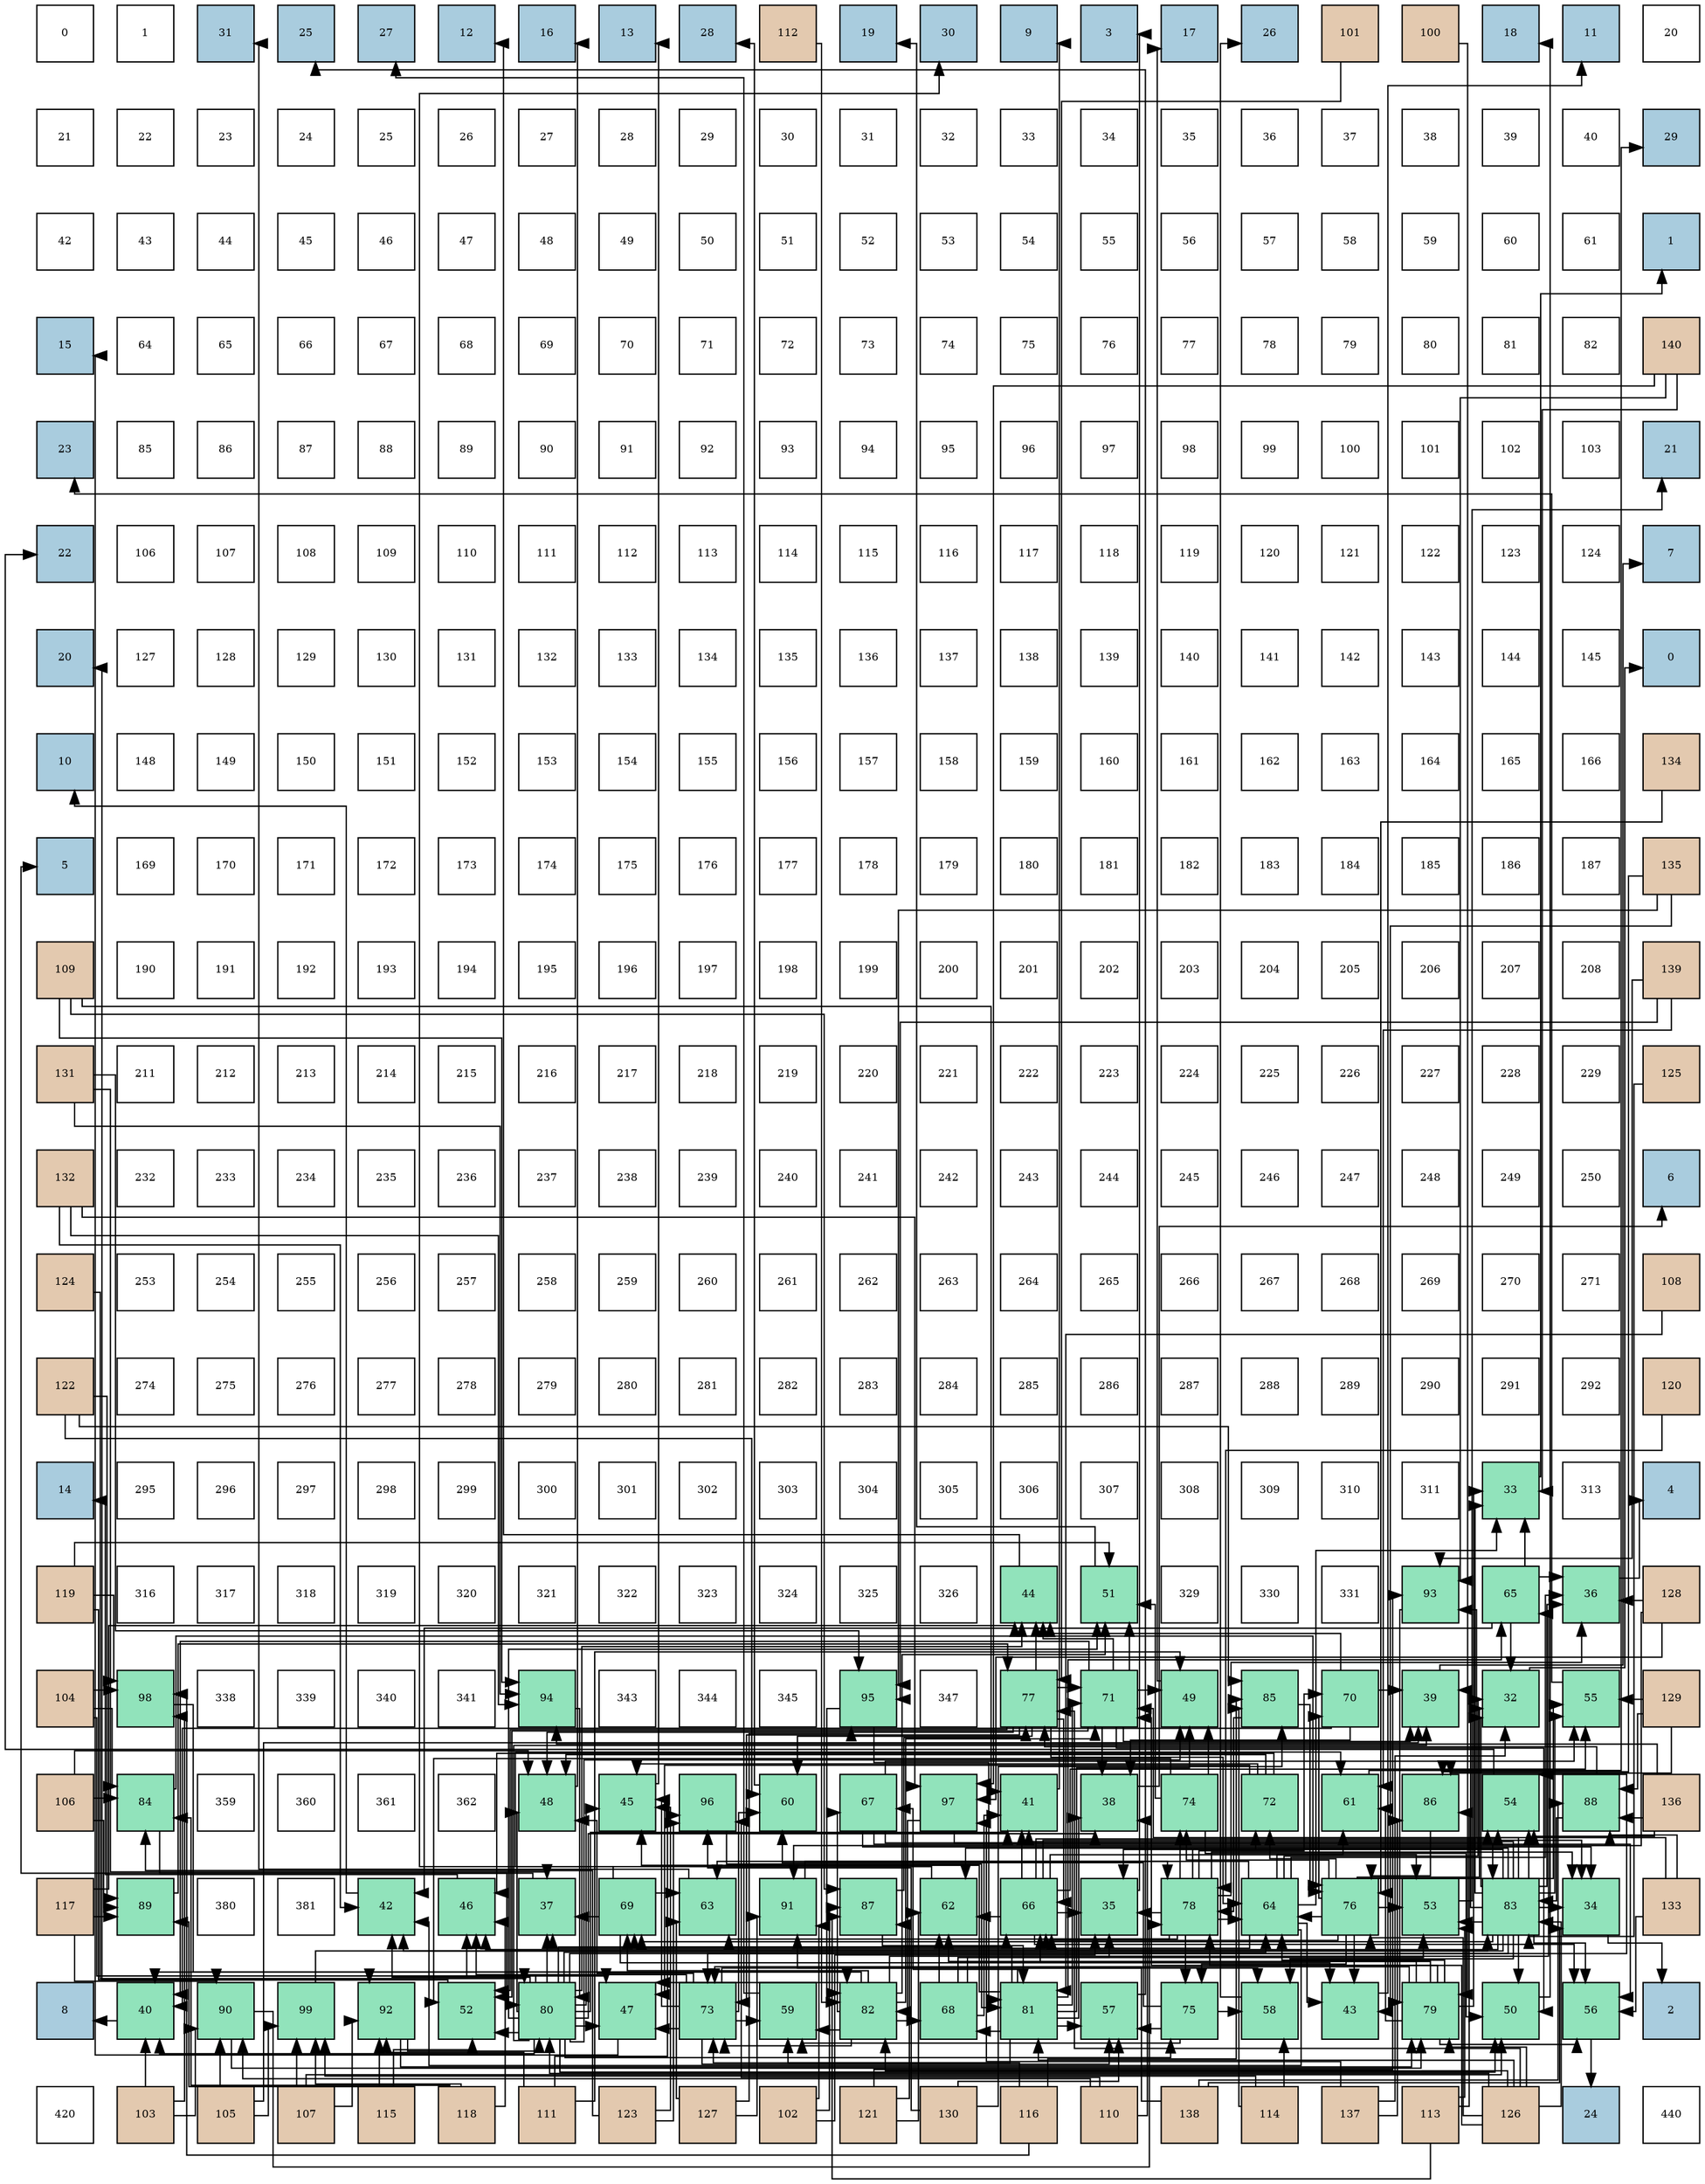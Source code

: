 digraph layout{
 rankdir=TB;
 splines=ortho;
 node [style=filled shape=square fixedsize=true width=0.6];
0[label="0", fontsize=8, fillcolor="#ffffff"];
1[label="1", fontsize=8, fillcolor="#ffffff"];
2[label="31", fontsize=8, fillcolor="#a9ccde"];
3[label="25", fontsize=8, fillcolor="#a9ccde"];
4[label="27", fontsize=8, fillcolor="#a9ccde"];
5[label="12", fontsize=8, fillcolor="#a9ccde"];
6[label="16", fontsize=8, fillcolor="#a9ccde"];
7[label="13", fontsize=8, fillcolor="#a9ccde"];
8[label="28", fontsize=8, fillcolor="#a9ccde"];
9[label="112", fontsize=8, fillcolor="#e3c9af"];
10[label="19", fontsize=8, fillcolor="#a9ccde"];
11[label="30", fontsize=8, fillcolor="#a9ccde"];
12[label="9", fontsize=8, fillcolor="#a9ccde"];
13[label="3", fontsize=8, fillcolor="#a9ccde"];
14[label="17", fontsize=8, fillcolor="#a9ccde"];
15[label="26", fontsize=8, fillcolor="#a9ccde"];
16[label="101", fontsize=8, fillcolor="#e3c9af"];
17[label="100", fontsize=8, fillcolor="#e3c9af"];
18[label="18", fontsize=8, fillcolor="#a9ccde"];
19[label="11", fontsize=8, fillcolor="#a9ccde"];
20[label="20", fontsize=8, fillcolor="#ffffff"];
21[label="21", fontsize=8, fillcolor="#ffffff"];
22[label="22", fontsize=8, fillcolor="#ffffff"];
23[label="23", fontsize=8, fillcolor="#ffffff"];
24[label="24", fontsize=8, fillcolor="#ffffff"];
25[label="25", fontsize=8, fillcolor="#ffffff"];
26[label="26", fontsize=8, fillcolor="#ffffff"];
27[label="27", fontsize=8, fillcolor="#ffffff"];
28[label="28", fontsize=8, fillcolor="#ffffff"];
29[label="29", fontsize=8, fillcolor="#ffffff"];
30[label="30", fontsize=8, fillcolor="#ffffff"];
31[label="31", fontsize=8, fillcolor="#ffffff"];
32[label="32", fontsize=8, fillcolor="#ffffff"];
33[label="33", fontsize=8, fillcolor="#ffffff"];
34[label="34", fontsize=8, fillcolor="#ffffff"];
35[label="35", fontsize=8, fillcolor="#ffffff"];
36[label="36", fontsize=8, fillcolor="#ffffff"];
37[label="37", fontsize=8, fillcolor="#ffffff"];
38[label="38", fontsize=8, fillcolor="#ffffff"];
39[label="39", fontsize=8, fillcolor="#ffffff"];
40[label="40", fontsize=8, fillcolor="#ffffff"];
41[label="29", fontsize=8, fillcolor="#a9ccde"];
42[label="42", fontsize=8, fillcolor="#ffffff"];
43[label="43", fontsize=8, fillcolor="#ffffff"];
44[label="44", fontsize=8, fillcolor="#ffffff"];
45[label="45", fontsize=8, fillcolor="#ffffff"];
46[label="46", fontsize=8, fillcolor="#ffffff"];
47[label="47", fontsize=8, fillcolor="#ffffff"];
48[label="48", fontsize=8, fillcolor="#ffffff"];
49[label="49", fontsize=8, fillcolor="#ffffff"];
50[label="50", fontsize=8, fillcolor="#ffffff"];
51[label="51", fontsize=8, fillcolor="#ffffff"];
52[label="52", fontsize=8, fillcolor="#ffffff"];
53[label="53", fontsize=8, fillcolor="#ffffff"];
54[label="54", fontsize=8, fillcolor="#ffffff"];
55[label="55", fontsize=8, fillcolor="#ffffff"];
56[label="56", fontsize=8, fillcolor="#ffffff"];
57[label="57", fontsize=8, fillcolor="#ffffff"];
58[label="58", fontsize=8, fillcolor="#ffffff"];
59[label="59", fontsize=8, fillcolor="#ffffff"];
60[label="60", fontsize=8, fillcolor="#ffffff"];
61[label="61", fontsize=8, fillcolor="#ffffff"];
62[label="1", fontsize=8, fillcolor="#a9ccde"];
63[label="15", fontsize=8, fillcolor="#a9ccde"];
64[label="64", fontsize=8, fillcolor="#ffffff"];
65[label="65", fontsize=8, fillcolor="#ffffff"];
66[label="66", fontsize=8, fillcolor="#ffffff"];
67[label="67", fontsize=8, fillcolor="#ffffff"];
68[label="68", fontsize=8, fillcolor="#ffffff"];
69[label="69", fontsize=8, fillcolor="#ffffff"];
70[label="70", fontsize=8, fillcolor="#ffffff"];
71[label="71", fontsize=8, fillcolor="#ffffff"];
72[label="72", fontsize=8, fillcolor="#ffffff"];
73[label="73", fontsize=8, fillcolor="#ffffff"];
74[label="74", fontsize=8, fillcolor="#ffffff"];
75[label="75", fontsize=8, fillcolor="#ffffff"];
76[label="76", fontsize=8, fillcolor="#ffffff"];
77[label="77", fontsize=8, fillcolor="#ffffff"];
78[label="78", fontsize=8, fillcolor="#ffffff"];
79[label="79", fontsize=8, fillcolor="#ffffff"];
80[label="80", fontsize=8, fillcolor="#ffffff"];
81[label="81", fontsize=8, fillcolor="#ffffff"];
82[label="82", fontsize=8, fillcolor="#ffffff"];
83[label="140", fontsize=8, fillcolor="#e3c9af"];
84[label="23", fontsize=8, fillcolor="#a9ccde"];
85[label="85", fontsize=8, fillcolor="#ffffff"];
86[label="86", fontsize=8, fillcolor="#ffffff"];
87[label="87", fontsize=8, fillcolor="#ffffff"];
88[label="88", fontsize=8, fillcolor="#ffffff"];
89[label="89", fontsize=8, fillcolor="#ffffff"];
90[label="90", fontsize=8, fillcolor="#ffffff"];
91[label="91", fontsize=8, fillcolor="#ffffff"];
92[label="92", fontsize=8, fillcolor="#ffffff"];
93[label="93", fontsize=8, fillcolor="#ffffff"];
94[label="94", fontsize=8, fillcolor="#ffffff"];
95[label="95", fontsize=8, fillcolor="#ffffff"];
96[label="96", fontsize=8, fillcolor="#ffffff"];
97[label="97", fontsize=8, fillcolor="#ffffff"];
98[label="98", fontsize=8, fillcolor="#ffffff"];
99[label="99", fontsize=8, fillcolor="#ffffff"];
100[label="100", fontsize=8, fillcolor="#ffffff"];
101[label="101", fontsize=8, fillcolor="#ffffff"];
102[label="102", fontsize=8, fillcolor="#ffffff"];
103[label="103", fontsize=8, fillcolor="#ffffff"];
104[label="21", fontsize=8, fillcolor="#a9ccde"];
105[label="22", fontsize=8, fillcolor="#a9ccde"];
106[label="106", fontsize=8, fillcolor="#ffffff"];
107[label="107", fontsize=8, fillcolor="#ffffff"];
108[label="108", fontsize=8, fillcolor="#ffffff"];
109[label="109", fontsize=8, fillcolor="#ffffff"];
110[label="110", fontsize=8, fillcolor="#ffffff"];
111[label="111", fontsize=8, fillcolor="#ffffff"];
112[label="112", fontsize=8, fillcolor="#ffffff"];
113[label="113", fontsize=8, fillcolor="#ffffff"];
114[label="114", fontsize=8, fillcolor="#ffffff"];
115[label="115", fontsize=8, fillcolor="#ffffff"];
116[label="116", fontsize=8, fillcolor="#ffffff"];
117[label="117", fontsize=8, fillcolor="#ffffff"];
118[label="118", fontsize=8, fillcolor="#ffffff"];
119[label="119", fontsize=8, fillcolor="#ffffff"];
120[label="120", fontsize=8, fillcolor="#ffffff"];
121[label="121", fontsize=8, fillcolor="#ffffff"];
122[label="122", fontsize=8, fillcolor="#ffffff"];
123[label="123", fontsize=8, fillcolor="#ffffff"];
124[label="124", fontsize=8, fillcolor="#ffffff"];
125[label="7", fontsize=8, fillcolor="#a9ccde"];
126[label="20", fontsize=8, fillcolor="#a9ccde"];
127[label="127", fontsize=8, fillcolor="#ffffff"];
128[label="128", fontsize=8, fillcolor="#ffffff"];
129[label="129", fontsize=8, fillcolor="#ffffff"];
130[label="130", fontsize=8, fillcolor="#ffffff"];
131[label="131", fontsize=8, fillcolor="#ffffff"];
132[label="132", fontsize=8, fillcolor="#ffffff"];
133[label="133", fontsize=8, fillcolor="#ffffff"];
134[label="134", fontsize=8, fillcolor="#ffffff"];
135[label="135", fontsize=8, fillcolor="#ffffff"];
136[label="136", fontsize=8, fillcolor="#ffffff"];
137[label="137", fontsize=8, fillcolor="#ffffff"];
138[label="138", fontsize=8, fillcolor="#ffffff"];
139[label="139", fontsize=8, fillcolor="#ffffff"];
140[label="140", fontsize=8, fillcolor="#ffffff"];
141[label="141", fontsize=8, fillcolor="#ffffff"];
142[label="142", fontsize=8, fillcolor="#ffffff"];
143[label="143", fontsize=8, fillcolor="#ffffff"];
144[label="144", fontsize=8, fillcolor="#ffffff"];
145[label="145", fontsize=8, fillcolor="#ffffff"];
146[label="0", fontsize=8, fillcolor="#a9ccde"];
147[label="10", fontsize=8, fillcolor="#a9ccde"];
148[label="148", fontsize=8, fillcolor="#ffffff"];
149[label="149", fontsize=8, fillcolor="#ffffff"];
150[label="150", fontsize=8, fillcolor="#ffffff"];
151[label="151", fontsize=8, fillcolor="#ffffff"];
152[label="152", fontsize=8, fillcolor="#ffffff"];
153[label="153", fontsize=8, fillcolor="#ffffff"];
154[label="154", fontsize=8, fillcolor="#ffffff"];
155[label="155", fontsize=8, fillcolor="#ffffff"];
156[label="156", fontsize=8, fillcolor="#ffffff"];
157[label="157", fontsize=8, fillcolor="#ffffff"];
158[label="158", fontsize=8, fillcolor="#ffffff"];
159[label="159", fontsize=8, fillcolor="#ffffff"];
160[label="160", fontsize=8, fillcolor="#ffffff"];
161[label="161", fontsize=8, fillcolor="#ffffff"];
162[label="162", fontsize=8, fillcolor="#ffffff"];
163[label="163", fontsize=8, fillcolor="#ffffff"];
164[label="164", fontsize=8, fillcolor="#ffffff"];
165[label="165", fontsize=8, fillcolor="#ffffff"];
166[label="166", fontsize=8, fillcolor="#ffffff"];
167[label="134", fontsize=8, fillcolor="#e3c9af"];
168[label="5", fontsize=8, fillcolor="#a9ccde"];
169[label="169", fontsize=8, fillcolor="#ffffff"];
170[label="170", fontsize=8, fillcolor="#ffffff"];
171[label="171", fontsize=8, fillcolor="#ffffff"];
172[label="172", fontsize=8, fillcolor="#ffffff"];
173[label="173", fontsize=8, fillcolor="#ffffff"];
174[label="174", fontsize=8, fillcolor="#ffffff"];
175[label="175", fontsize=8, fillcolor="#ffffff"];
176[label="176", fontsize=8, fillcolor="#ffffff"];
177[label="177", fontsize=8, fillcolor="#ffffff"];
178[label="178", fontsize=8, fillcolor="#ffffff"];
179[label="179", fontsize=8, fillcolor="#ffffff"];
180[label="180", fontsize=8, fillcolor="#ffffff"];
181[label="181", fontsize=8, fillcolor="#ffffff"];
182[label="182", fontsize=8, fillcolor="#ffffff"];
183[label="183", fontsize=8, fillcolor="#ffffff"];
184[label="184", fontsize=8, fillcolor="#ffffff"];
185[label="185", fontsize=8, fillcolor="#ffffff"];
186[label="186", fontsize=8, fillcolor="#ffffff"];
187[label="187", fontsize=8, fillcolor="#ffffff"];
188[label="135", fontsize=8, fillcolor="#e3c9af"];
189[label="109", fontsize=8, fillcolor="#e3c9af"];
190[label="190", fontsize=8, fillcolor="#ffffff"];
191[label="191", fontsize=8, fillcolor="#ffffff"];
192[label="192", fontsize=8, fillcolor="#ffffff"];
193[label="193", fontsize=8, fillcolor="#ffffff"];
194[label="194", fontsize=8, fillcolor="#ffffff"];
195[label="195", fontsize=8, fillcolor="#ffffff"];
196[label="196", fontsize=8, fillcolor="#ffffff"];
197[label="197", fontsize=8, fillcolor="#ffffff"];
198[label="198", fontsize=8, fillcolor="#ffffff"];
199[label="199", fontsize=8, fillcolor="#ffffff"];
200[label="200", fontsize=8, fillcolor="#ffffff"];
201[label="201", fontsize=8, fillcolor="#ffffff"];
202[label="202", fontsize=8, fillcolor="#ffffff"];
203[label="203", fontsize=8, fillcolor="#ffffff"];
204[label="204", fontsize=8, fillcolor="#ffffff"];
205[label="205", fontsize=8, fillcolor="#ffffff"];
206[label="206", fontsize=8, fillcolor="#ffffff"];
207[label="207", fontsize=8, fillcolor="#ffffff"];
208[label="208", fontsize=8, fillcolor="#ffffff"];
209[label="139", fontsize=8, fillcolor="#e3c9af"];
210[label="131", fontsize=8, fillcolor="#e3c9af"];
211[label="211", fontsize=8, fillcolor="#ffffff"];
212[label="212", fontsize=8, fillcolor="#ffffff"];
213[label="213", fontsize=8, fillcolor="#ffffff"];
214[label="214", fontsize=8, fillcolor="#ffffff"];
215[label="215", fontsize=8, fillcolor="#ffffff"];
216[label="216", fontsize=8, fillcolor="#ffffff"];
217[label="217", fontsize=8, fillcolor="#ffffff"];
218[label="218", fontsize=8, fillcolor="#ffffff"];
219[label="219", fontsize=8, fillcolor="#ffffff"];
220[label="220", fontsize=8, fillcolor="#ffffff"];
221[label="221", fontsize=8, fillcolor="#ffffff"];
222[label="222", fontsize=8, fillcolor="#ffffff"];
223[label="223", fontsize=8, fillcolor="#ffffff"];
224[label="224", fontsize=8, fillcolor="#ffffff"];
225[label="225", fontsize=8, fillcolor="#ffffff"];
226[label="226", fontsize=8, fillcolor="#ffffff"];
227[label="227", fontsize=8, fillcolor="#ffffff"];
228[label="228", fontsize=8, fillcolor="#ffffff"];
229[label="229", fontsize=8, fillcolor="#ffffff"];
230[label="125", fontsize=8, fillcolor="#e3c9af"];
231[label="132", fontsize=8, fillcolor="#e3c9af"];
232[label="232", fontsize=8, fillcolor="#ffffff"];
233[label="233", fontsize=8, fillcolor="#ffffff"];
234[label="234", fontsize=8, fillcolor="#ffffff"];
235[label="235", fontsize=8, fillcolor="#ffffff"];
236[label="236", fontsize=8, fillcolor="#ffffff"];
237[label="237", fontsize=8, fillcolor="#ffffff"];
238[label="238", fontsize=8, fillcolor="#ffffff"];
239[label="239", fontsize=8, fillcolor="#ffffff"];
240[label="240", fontsize=8, fillcolor="#ffffff"];
241[label="241", fontsize=8, fillcolor="#ffffff"];
242[label="242", fontsize=8, fillcolor="#ffffff"];
243[label="243", fontsize=8, fillcolor="#ffffff"];
244[label="244", fontsize=8, fillcolor="#ffffff"];
245[label="245", fontsize=8, fillcolor="#ffffff"];
246[label="246", fontsize=8, fillcolor="#ffffff"];
247[label="247", fontsize=8, fillcolor="#ffffff"];
248[label="248", fontsize=8, fillcolor="#ffffff"];
249[label="249", fontsize=8, fillcolor="#ffffff"];
250[label="250", fontsize=8, fillcolor="#ffffff"];
251[label="6", fontsize=8, fillcolor="#a9ccde"];
252[label="124", fontsize=8, fillcolor="#e3c9af"];
253[label="253", fontsize=8, fillcolor="#ffffff"];
254[label="254", fontsize=8, fillcolor="#ffffff"];
255[label="255", fontsize=8, fillcolor="#ffffff"];
256[label="256", fontsize=8, fillcolor="#ffffff"];
257[label="257", fontsize=8, fillcolor="#ffffff"];
258[label="258", fontsize=8, fillcolor="#ffffff"];
259[label="259", fontsize=8, fillcolor="#ffffff"];
260[label="260", fontsize=8, fillcolor="#ffffff"];
261[label="261", fontsize=8, fillcolor="#ffffff"];
262[label="262", fontsize=8, fillcolor="#ffffff"];
263[label="263", fontsize=8, fillcolor="#ffffff"];
264[label="264", fontsize=8, fillcolor="#ffffff"];
265[label="265", fontsize=8, fillcolor="#ffffff"];
266[label="266", fontsize=8, fillcolor="#ffffff"];
267[label="267", fontsize=8, fillcolor="#ffffff"];
268[label="268", fontsize=8, fillcolor="#ffffff"];
269[label="269", fontsize=8, fillcolor="#ffffff"];
270[label="270", fontsize=8, fillcolor="#ffffff"];
271[label="271", fontsize=8, fillcolor="#ffffff"];
272[label="108", fontsize=8, fillcolor="#e3c9af"];
273[label="122", fontsize=8, fillcolor="#e3c9af"];
274[label="274", fontsize=8, fillcolor="#ffffff"];
275[label="275", fontsize=8, fillcolor="#ffffff"];
276[label="276", fontsize=8, fillcolor="#ffffff"];
277[label="277", fontsize=8, fillcolor="#ffffff"];
278[label="278", fontsize=8, fillcolor="#ffffff"];
279[label="279", fontsize=8, fillcolor="#ffffff"];
280[label="280", fontsize=8, fillcolor="#ffffff"];
281[label="281", fontsize=8, fillcolor="#ffffff"];
282[label="282", fontsize=8, fillcolor="#ffffff"];
283[label="283", fontsize=8, fillcolor="#ffffff"];
284[label="284", fontsize=8, fillcolor="#ffffff"];
285[label="285", fontsize=8, fillcolor="#ffffff"];
286[label="286", fontsize=8, fillcolor="#ffffff"];
287[label="287", fontsize=8, fillcolor="#ffffff"];
288[label="288", fontsize=8, fillcolor="#ffffff"];
289[label="289", fontsize=8, fillcolor="#ffffff"];
290[label="290", fontsize=8, fillcolor="#ffffff"];
291[label="291", fontsize=8, fillcolor="#ffffff"];
292[label="292", fontsize=8, fillcolor="#ffffff"];
293[label="120", fontsize=8, fillcolor="#e3c9af"];
294[label="14", fontsize=8, fillcolor="#a9ccde"];
295[label="295", fontsize=8, fillcolor="#ffffff"];
296[label="296", fontsize=8, fillcolor="#ffffff"];
297[label="297", fontsize=8, fillcolor="#ffffff"];
298[label="298", fontsize=8, fillcolor="#ffffff"];
299[label="299", fontsize=8, fillcolor="#ffffff"];
300[label="300", fontsize=8, fillcolor="#ffffff"];
301[label="301", fontsize=8, fillcolor="#ffffff"];
302[label="302", fontsize=8, fillcolor="#ffffff"];
303[label="303", fontsize=8, fillcolor="#ffffff"];
304[label="304", fontsize=8, fillcolor="#ffffff"];
305[label="305", fontsize=8, fillcolor="#ffffff"];
306[label="306", fontsize=8, fillcolor="#ffffff"];
307[label="307", fontsize=8, fillcolor="#ffffff"];
308[label="308", fontsize=8, fillcolor="#ffffff"];
309[label="309", fontsize=8, fillcolor="#ffffff"];
310[label="310", fontsize=8, fillcolor="#ffffff"];
311[label="311", fontsize=8, fillcolor="#ffffff"];
312[label="33", fontsize=8, fillcolor="#91e3bb"];
313[label="313", fontsize=8, fillcolor="#ffffff"];
314[label="4", fontsize=8, fillcolor="#a9ccde"];
315[label="119", fontsize=8, fillcolor="#e3c9af"];
316[label="316", fontsize=8, fillcolor="#ffffff"];
317[label="317", fontsize=8, fillcolor="#ffffff"];
318[label="318", fontsize=8, fillcolor="#ffffff"];
319[label="319", fontsize=8, fillcolor="#ffffff"];
320[label="320", fontsize=8, fillcolor="#ffffff"];
321[label="321", fontsize=8, fillcolor="#ffffff"];
322[label="322", fontsize=8, fillcolor="#ffffff"];
323[label="323", fontsize=8, fillcolor="#ffffff"];
324[label="324", fontsize=8, fillcolor="#ffffff"];
325[label="325", fontsize=8, fillcolor="#ffffff"];
326[label="326", fontsize=8, fillcolor="#ffffff"];
327[label="44", fontsize=8, fillcolor="#91e3bb"];
328[label="51", fontsize=8, fillcolor="#91e3bb"];
329[label="329", fontsize=8, fillcolor="#ffffff"];
330[label="330", fontsize=8, fillcolor="#ffffff"];
331[label="331", fontsize=8, fillcolor="#ffffff"];
332[label="93", fontsize=8, fillcolor="#91e3bb"];
333[label="65", fontsize=8, fillcolor="#91e3bb"];
334[label="36", fontsize=8, fillcolor="#91e3bb"];
335[label="128", fontsize=8, fillcolor="#e3c9af"];
336[label="104", fontsize=8, fillcolor="#e3c9af"];
337[label="98", fontsize=8, fillcolor="#91e3bb"];
338[label="338", fontsize=8, fillcolor="#ffffff"];
339[label="339", fontsize=8, fillcolor="#ffffff"];
340[label="340", fontsize=8, fillcolor="#ffffff"];
341[label="341", fontsize=8, fillcolor="#ffffff"];
342[label="94", fontsize=8, fillcolor="#91e3bb"];
343[label="343", fontsize=8, fillcolor="#ffffff"];
344[label="344", fontsize=8, fillcolor="#ffffff"];
345[label="345", fontsize=8, fillcolor="#ffffff"];
346[label="95", fontsize=8, fillcolor="#91e3bb"];
347[label="347", fontsize=8, fillcolor="#ffffff"];
348[label="77", fontsize=8, fillcolor="#91e3bb"];
349[label="71", fontsize=8, fillcolor="#91e3bb"];
350[label="49", fontsize=8, fillcolor="#91e3bb"];
351[label="85", fontsize=8, fillcolor="#91e3bb"];
352[label="70", fontsize=8, fillcolor="#91e3bb"];
353[label="39", fontsize=8, fillcolor="#91e3bb"];
354[label="32", fontsize=8, fillcolor="#91e3bb"];
355[label="55", fontsize=8, fillcolor="#91e3bb"];
356[label="129", fontsize=8, fillcolor="#e3c9af"];
357[label="106", fontsize=8, fillcolor="#e3c9af"];
358[label="84", fontsize=8, fillcolor="#91e3bb"];
359[label="359", fontsize=8, fillcolor="#ffffff"];
360[label="360", fontsize=8, fillcolor="#ffffff"];
361[label="361", fontsize=8, fillcolor="#ffffff"];
362[label="362", fontsize=8, fillcolor="#ffffff"];
363[label="48", fontsize=8, fillcolor="#91e3bb"];
364[label="45", fontsize=8, fillcolor="#91e3bb"];
365[label="96", fontsize=8, fillcolor="#91e3bb"];
366[label="60", fontsize=8, fillcolor="#91e3bb"];
367[label="67", fontsize=8, fillcolor="#91e3bb"];
368[label="97", fontsize=8, fillcolor="#91e3bb"];
369[label="41", fontsize=8, fillcolor="#91e3bb"];
370[label="38", fontsize=8, fillcolor="#91e3bb"];
371[label="74", fontsize=8, fillcolor="#91e3bb"];
372[label="72", fontsize=8, fillcolor="#91e3bb"];
373[label="61", fontsize=8, fillcolor="#91e3bb"];
374[label="86", fontsize=8, fillcolor="#91e3bb"];
375[label="54", fontsize=8, fillcolor="#91e3bb"];
376[label="88", fontsize=8, fillcolor="#91e3bb"];
377[label="136", fontsize=8, fillcolor="#e3c9af"];
378[label="117", fontsize=8, fillcolor="#e3c9af"];
379[label="89", fontsize=8, fillcolor="#91e3bb"];
380[label="380", fontsize=8, fillcolor="#ffffff"];
381[label="381", fontsize=8, fillcolor="#ffffff"];
382[label="42", fontsize=8, fillcolor="#91e3bb"];
383[label="46", fontsize=8, fillcolor="#91e3bb"];
384[label="37", fontsize=8, fillcolor="#91e3bb"];
385[label="69", fontsize=8, fillcolor="#91e3bb"];
386[label="63", fontsize=8, fillcolor="#91e3bb"];
387[label="91", fontsize=8, fillcolor="#91e3bb"];
388[label="87", fontsize=8, fillcolor="#91e3bb"];
389[label="62", fontsize=8, fillcolor="#91e3bb"];
390[label="66", fontsize=8, fillcolor="#91e3bb"];
391[label="35", fontsize=8, fillcolor="#91e3bb"];
392[label="78", fontsize=8, fillcolor="#91e3bb"];
393[label="64", fontsize=8, fillcolor="#91e3bb"];
394[label="76", fontsize=8, fillcolor="#91e3bb"];
395[label="53", fontsize=8, fillcolor="#91e3bb"];
396[label="83", fontsize=8, fillcolor="#91e3bb"];
397[label="34", fontsize=8, fillcolor="#91e3bb"];
398[label="133", fontsize=8, fillcolor="#e3c9af"];
399[label="8", fontsize=8, fillcolor="#a9ccde"];
400[label="40", fontsize=8, fillcolor="#91e3bb"];
401[label="90", fontsize=8, fillcolor="#91e3bb"];
402[label="99", fontsize=8, fillcolor="#91e3bb"];
403[label="92", fontsize=8, fillcolor="#91e3bb"];
404[label="52", fontsize=8, fillcolor="#91e3bb"];
405[label="80", fontsize=8, fillcolor="#91e3bb"];
406[label="47", fontsize=8, fillcolor="#91e3bb"];
407[label="73", fontsize=8, fillcolor="#91e3bb"];
408[label="59", fontsize=8, fillcolor="#91e3bb"];
409[label="82", fontsize=8, fillcolor="#91e3bb"];
410[label="68", fontsize=8, fillcolor="#91e3bb"];
411[label="81", fontsize=8, fillcolor="#91e3bb"];
412[label="57", fontsize=8, fillcolor="#91e3bb"];
413[label="75", fontsize=8, fillcolor="#91e3bb"];
414[label="58", fontsize=8, fillcolor="#91e3bb"];
415[label="43", fontsize=8, fillcolor="#91e3bb"];
416[label="79", fontsize=8, fillcolor="#91e3bb"];
417[label="50", fontsize=8, fillcolor="#91e3bb"];
418[label="56", fontsize=8, fillcolor="#91e3bb"];
419[label="2", fontsize=8, fillcolor="#a9ccde"];
420[label="420", fontsize=8, fillcolor="#ffffff"];
421[label="103", fontsize=8, fillcolor="#e3c9af"];
422[label="105", fontsize=8, fillcolor="#e3c9af"];
423[label="107", fontsize=8, fillcolor="#e3c9af"];
424[label="115", fontsize=8, fillcolor="#e3c9af"];
425[label="118", fontsize=8, fillcolor="#e3c9af"];
426[label="111", fontsize=8, fillcolor="#e3c9af"];
427[label="123", fontsize=8, fillcolor="#e3c9af"];
428[label="127", fontsize=8, fillcolor="#e3c9af"];
429[label="102", fontsize=8, fillcolor="#e3c9af"];
430[label="121", fontsize=8, fillcolor="#e3c9af"];
431[label="130", fontsize=8, fillcolor="#e3c9af"];
432[label="116", fontsize=8, fillcolor="#e3c9af"];
433[label="110", fontsize=8, fillcolor="#e3c9af"];
434[label="138", fontsize=8, fillcolor="#e3c9af"];
435[label="114", fontsize=8, fillcolor="#e3c9af"];
436[label="137", fontsize=8, fillcolor="#e3c9af"];
437[label="113", fontsize=8, fillcolor="#e3c9af"];
438[label="126", fontsize=8, fillcolor="#e3c9af"];
439[label="24", fontsize=8, fillcolor="#a9ccde"];
440[label="440", fontsize=8, fillcolor="#ffffff"];
edge [constraint=false, style=vis];354 -> 146;
312 -> 62;
397 -> 419;
391 -> 13;
334 -> 314;
384 -> 168;
370 -> 251;
353 -> 125;
400 -> 399;
369 -> 12;
382 -> 147;
415 -> 19;
327 -> 5;
364 -> 7;
383 -> 294;
406 -> 63;
363 -> 6;
350 -> 14;
417 -> 18;
328 -> 10;
404 -> 126;
395 -> 104;
375 -> 105;
355 -> 84;
418 -> 439;
412 -> 3;
414 -> 15;
408 -> 4;
366 -> 8;
373 -> 41;
389 -> 11;
386 -> 2;
393 -> 354;
393 -> 312;
393 -> 334;
393 -> 384;
393 -> 382;
393 -> 415;
393 -> 373;
393 -> 386;
333 -> 354;
333 -> 312;
333 -> 334;
333 -> 382;
390 -> 397;
390 -> 391;
390 -> 369;
390 -> 395;
390 -> 375;
390 -> 355;
390 -> 418;
390 -> 389;
367 -> 397;
367 -> 375;
367 -> 355;
367 -> 418;
410 -> 391;
410 -> 369;
410 -> 395;
410 -> 389;
385 -> 384;
385 -> 415;
385 -> 373;
385 -> 386;
352 -> 370;
352 -> 353;
352 -> 400;
352 -> 327;
349 -> 370;
349 -> 353;
349 -> 400;
349 -> 327;
349 -> 350;
349 -> 417;
349 -> 328;
349 -> 404;
372 -> 364;
372 -> 383;
372 -> 406;
372 -> 363;
407 -> 364;
407 -> 383;
407 -> 406;
407 -> 363;
407 -> 412;
407 -> 414;
407 -> 408;
407 -> 366;
371 -> 350;
371 -> 417;
371 -> 328;
371 -> 404;
413 -> 412;
413 -> 414;
413 -> 408;
413 -> 366;
394 -> 354;
394 -> 415;
394 -> 395;
394 -> 355;
394 -> 393;
394 -> 390;
394 -> 352;
394 -> 372;
394 -> 371;
394 -> 413;
348 -> 327;
348 -> 363;
348 -> 404;
348 -> 366;
348 -> 393;
348 -> 390;
348 -> 349;
348 -> 407;
392 -> 397;
392 -> 391;
392 -> 334;
392 -> 386;
392 -> 393;
392 -> 390;
392 -> 352;
392 -> 372;
392 -> 371;
392 -> 413;
416 -> 312;
416 -> 418;
416 -> 373;
416 -> 389;
416 -> 393;
416 -> 390;
416 -> 349;
416 -> 407;
405 -> 384;
405 -> 370;
405 -> 353;
405 -> 400;
405 -> 369;
405 -> 382;
405 -> 327;
405 -> 364;
405 -> 383;
405 -> 406;
405 -> 363;
405 -> 350;
405 -> 417;
405 -> 328;
405 -> 404;
405 -> 375;
405 -> 393;
405 -> 390;
405 -> 413;
411 -> 370;
411 -> 364;
411 -> 350;
411 -> 412;
411 -> 333;
411 -> 367;
411 -> 410;
411 -> 385;
411 -> 349;
411 -> 407;
409 -> 400;
409 -> 406;
409 -> 328;
409 -> 408;
409 -> 333;
409 -> 367;
409 -> 410;
409 -> 385;
409 -> 349;
409 -> 407;
396 -> 354;
396 -> 312;
396 -> 397;
396 -> 391;
396 -> 334;
396 -> 353;
396 -> 369;
396 -> 382;
396 -> 383;
396 -> 417;
396 -> 395;
396 -> 375;
396 -> 355;
396 -> 418;
396 -> 414;
396 -> 389;
396 -> 385;
396 -> 349;
396 -> 407;
358 -> 394;
358 -> 405;
351 -> 394;
351 -> 392;
374 -> 394;
388 -> 348;
388 -> 411;
376 -> 348;
376 -> 396;
379 -> 348;
401 -> 392;
401 -> 416;
387 -> 392;
403 -> 416;
403 -> 405;
332 -> 416;
342 -> 405;
346 -> 411;
346 -> 409;
365 -> 411;
368 -> 409;
368 -> 396;
337 -> 409;
402 -> 396;
17 -> 416;
16 -> 348;
429 -> 391;
429 -> 388;
429 -> 387;
421 -> 400;
421 -> 401;
421 -> 337;
336 -> 406;
336 -> 358;
336 -> 337;
422 -> 353;
422 -> 401;
422 -> 402;
357 -> 363;
357 -> 358;
357 -> 379;
423 -> 417;
423 -> 403;
423 -> 402;
272 -> 411;
189 -> 369;
189 -> 388;
189 -> 342;
433 -> 370;
433 -> 401;
433 -> 365;
426 -> 350;
426 -> 403;
426 -> 365;
9 -> 409;
437 -> 395;
437 -> 374;
437 -> 388;
435 -> 414;
435 -> 351;
435 -> 402;
424 -> 404;
424 -> 379;
424 -> 403;
432 -> 408;
432 -> 351;
432 -> 337;
378 -> 327;
378 -> 379;
378 -> 401;
425 -> 383;
425 -> 358;
425 -> 402;
315 -> 328;
315 -> 403;
315 -> 337;
293 -> 392;
430 -> 389;
430 -> 388;
430 -> 332;
273 -> 366;
273 -> 351;
273 -> 379;
427 -> 364;
427 -> 358;
427 -> 365;
252 -> 405;
230 -> 396;
438 -> 394;
438 -> 348;
438 -> 392;
438 -> 416;
438 -> 405;
438 -> 411;
438 -> 409;
438 -> 396;
428 -> 386;
428 -> 387;
428 -> 346;
335 -> 334;
335 -> 387;
335 -> 368;
356 -> 355;
356 -> 374;
356 -> 376;
431 -> 412;
431 -> 351;
431 -> 365;
210 -> 384;
210 -> 342;
210 -> 346;
231 -> 382;
231 -> 342;
231 -> 368;
398 -> 418;
398 -> 376;
398 -> 332;
167 -> 394;
188 -> 415;
188 -> 374;
188 -> 346;
377 -> 375;
377 -> 376;
377 -> 342;
436 -> 354;
436 -> 374;
436 -> 368;
434 -> 397;
434 -> 376;
434 -> 387;
209 -> 373;
209 -> 332;
209 -> 346;
83 -> 312;
83 -> 332;
83 -> 368;
edge [constraint=true, style=invis];
0 -> 21 -> 42 -> 63 -> 84 -> 105 -> 126 -> 147 -> 168 -> 189 -> 210 -> 231 -> 252 -> 273 -> 294 -> 315 -> 336 -> 357 -> 378 -> 399 -> 420;
1 -> 22 -> 43 -> 64 -> 85 -> 106 -> 127 -> 148 -> 169 -> 190 -> 211 -> 232 -> 253 -> 274 -> 295 -> 316 -> 337 -> 358 -> 379 -> 400 -> 421;
2 -> 23 -> 44 -> 65 -> 86 -> 107 -> 128 -> 149 -> 170 -> 191 -> 212 -> 233 -> 254 -> 275 -> 296 -> 317 -> 338 -> 359 -> 380 -> 401 -> 422;
3 -> 24 -> 45 -> 66 -> 87 -> 108 -> 129 -> 150 -> 171 -> 192 -> 213 -> 234 -> 255 -> 276 -> 297 -> 318 -> 339 -> 360 -> 381 -> 402 -> 423;
4 -> 25 -> 46 -> 67 -> 88 -> 109 -> 130 -> 151 -> 172 -> 193 -> 214 -> 235 -> 256 -> 277 -> 298 -> 319 -> 340 -> 361 -> 382 -> 403 -> 424;
5 -> 26 -> 47 -> 68 -> 89 -> 110 -> 131 -> 152 -> 173 -> 194 -> 215 -> 236 -> 257 -> 278 -> 299 -> 320 -> 341 -> 362 -> 383 -> 404 -> 425;
6 -> 27 -> 48 -> 69 -> 90 -> 111 -> 132 -> 153 -> 174 -> 195 -> 216 -> 237 -> 258 -> 279 -> 300 -> 321 -> 342 -> 363 -> 384 -> 405 -> 426;
7 -> 28 -> 49 -> 70 -> 91 -> 112 -> 133 -> 154 -> 175 -> 196 -> 217 -> 238 -> 259 -> 280 -> 301 -> 322 -> 343 -> 364 -> 385 -> 406 -> 427;
8 -> 29 -> 50 -> 71 -> 92 -> 113 -> 134 -> 155 -> 176 -> 197 -> 218 -> 239 -> 260 -> 281 -> 302 -> 323 -> 344 -> 365 -> 386 -> 407 -> 428;
9 -> 30 -> 51 -> 72 -> 93 -> 114 -> 135 -> 156 -> 177 -> 198 -> 219 -> 240 -> 261 -> 282 -> 303 -> 324 -> 345 -> 366 -> 387 -> 408 -> 429;
10 -> 31 -> 52 -> 73 -> 94 -> 115 -> 136 -> 157 -> 178 -> 199 -> 220 -> 241 -> 262 -> 283 -> 304 -> 325 -> 346 -> 367 -> 388 -> 409 -> 430;
11 -> 32 -> 53 -> 74 -> 95 -> 116 -> 137 -> 158 -> 179 -> 200 -> 221 -> 242 -> 263 -> 284 -> 305 -> 326 -> 347 -> 368 -> 389 -> 410 -> 431;
12 -> 33 -> 54 -> 75 -> 96 -> 117 -> 138 -> 159 -> 180 -> 201 -> 222 -> 243 -> 264 -> 285 -> 306 -> 327 -> 348 -> 369 -> 390 -> 411 -> 432;
13 -> 34 -> 55 -> 76 -> 97 -> 118 -> 139 -> 160 -> 181 -> 202 -> 223 -> 244 -> 265 -> 286 -> 307 -> 328 -> 349 -> 370 -> 391 -> 412 -> 433;
14 -> 35 -> 56 -> 77 -> 98 -> 119 -> 140 -> 161 -> 182 -> 203 -> 224 -> 245 -> 266 -> 287 -> 308 -> 329 -> 350 -> 371 -> 392 -> 413 -> 434;
15 -> 36 -> 57 -> 78 -> 99 -> 120 -> 141 -> 162 -> 183 -> 204 -> 225 -> 246 -> 267 -> 288 -> 309 -> 330 -> 351 -> 372 -> 393 -> 414 -> 435;
16 -> 37 -> 58 -> 79 -> 100 -> 121 -> 142 -> 163 -> 184 -> 205 -> 226 -> 247 -> 268 -> 289 -> 310 -> 331 -> 352 -> 373 -> 394 -> 415 -> 436;
17 -> 38 -> 59 -> 80 -> 101 -> 122 -> 143 -> 164 -> 185 -> 206 -> 227 -> 248 -> 269 -> 290 -> 311 -> 332 -> 353 -> 374 -> 395 -> 416 -> 437;
18 -> 39 -> 60 -> 81 -> 102 -> 123 -> 144 -> 165 -> 186 -> 207 -> 228 -> 249 -> 270 -> 291 -> 312 -> 333 -> 354 -> 375 -> 396 -> 417 -> 438;
19 -> 40 -> 61 -> 82 -> 103 -> 124 -> 145 -> 166 -> 187 -> 208 -> 229 -> 250 -> 271 -> 292 -> 313 -> 334 -> 355 -> 376 -> 397 -> 418 -> 439;
20 -> 41 -> 62 -> 83 -> 104 -> 125 -> 146 -> 167 -> 188 -> 209 -> 230 -> 251 -> 272 -> 293 -> 314 -> 335 -> 356 -> 377 -> 398 -> 419 -> 440;
rank = same {0 -> 1 -> 2 -> 3 -> 4 -> 5 -> 6 -> 7 -> 8 -> 9 -> 10 -> 11 -> 12 -> 13 -> 14 -> 15 -> 16 -> 17 -> 18 -> 19 -> 20};
rank = same {21 -> 22 -> 23 -> 24 -> 25 -> 26 -> 27 -> 28 -> 29 -> 30 -> 31 -> 32 -> 33 -> 34 -> 35 -> 36 -> 37 -> 38 -> 39 -> 40 -> 41};
rank = same {42 -> 43 -> 44 -> 45 -> 46 -> 47 -> 48 -> 49 -> 50 -> 51 -> 52 -> 53 -> 54 -> 55 -> 56 -> 57 -> 58 -> 59 -> 60 -> 61 -> 62};
rank = same {63 -> 64 -> 65 -> 66 -> 67 -> 68 -> 69 -> 70 -> 71 -> 72 -> 73 -> 74 -> 75 -> 76 -> 77 -> 78 -> 79 -> 80 -> 81 -> 82 -> 83};
rank = same {84 -> 85 -> 86 -> 87 -> 88 -> 89 -> 90 -> 91 -> 92 -> 93 -> 94 -> 95 -> 96 -> 97 -> 98 -> 99 -> 100 -> 101 -> 102 -> 103 -> 104};
rank = same {105 -> 106 -> 107 -> 108 -> 109 -> 110 -> 111 -> 112 -> 113 -> 114 -> 115 -> 116 -> 117 -> 118 -> 119 -> 120 -> 121 -> 122 -> 123 -> 124 -> 125};
rank = same {126 -> 127 -> 128 -> 129 -> 130 -> 131 -> 132 -> 133 -> 134 -> 135 -> 136 -> 137 -> 138 -> 139 -> 140 -> 141 -> 142 -> 143 -> 144 -> 145 -> 146};
rank = same {147 -> 148 -> 149 -> 150 -> 151 -> 152 -> 153 -> 154 -> 155 -> 156 -> 157 -> 158 -> 159 -> 160 -> 161 -> 162 -> 163 -> 164 -> 165 -> 166 -> 167};
rank = same {168 -> 169 -> 170 -> 171 -> 172 -> 173 -> 174 -> 175 -> 176 -> 177 -> 178 -> 179 -> 180 -> 181 -> 182 -> 183 -> 184 -> 185 -> 186 -> 187 -> 188};
rank = same {189 -> 190 -> 191 -> 192 -> 193 -> 194 -> 195 -> 196 -> 197 -> 198 -> 199 -> 200 -> 201 -> 202 -> 203 -> 204 -> 205 -> 206 -> 207 -> 208 -> 209};
rank = same {210 -> 211 -> 212 -> 213 -> 214 -> 215 -> 216 -> 217 -> 218 -> 219 -> 220 -> 221 -> 222 -> 223 -> 224 -> 225 -> 226 -> 227 -> 228 -> 229 -> 230};
rank = same {231 -> 232 -> 233 -> 234 -> 235 -> 236 -> 237 -> 238 -> 239 -> 240 -> 241 -> 242 -> 243 -> 244 -> 245 -> 246 -> 247 -> 248 -> 249 -> 250 -> 251};
rank = same {252 -> 253 -> 254 -> 255 -> 256 -> 257 -> 258 -> 259 -> 260 -> 261 -> 262 -> 263 -> 264 -> 265 -> 266 -> 267 -> 268 -> 269 -> 270 -> 271 -> 272};
rank = same {273 -> 274 -> 275 -> 276 -> 277 -> 278 -> 279 -> 280 -> 281 -> 282 -> 283 -> 284 -> 285 -> 286 -> 287 -> 288 -> 289 -> 290 -> 291 -> 292 -> 293};
rank = same {294 -> 295 -> 296 -> 297 -> 298 -> 299 -> 300 -> 301 -> 302 -> 303 -> 304 -> 305 -> 306 -> 307 -> 308 -> 309 -> 310 -> 311 -> 312 -> 313 -> 314};
rank = same {315 -> 316 -> 317 -> 318 -> 319 -> 320 -> 321 -> 322 -> 323 -> 324 -> 325 -> 326 -> 327 -> 328 -> 329 -> 330 -> 331 -> 332 -> 333 -> 334 -> 335};
rank = same {336 -> 337 -> 338 -> 339 -> 340 -> 341 -> 342 -> 343 -> 344 -> 345 -> 346 -> 347 -> 348 -> 349 -> 350 -> 351 -> 352 -> 353 -> 354 -> 355 -> 356};
rank = same {357 -> 358 -> 359 -> 360 -> 361 -> 362 -> 363 -> 364 -> 365 -> 366 -> 367 -> 368 -> 369 -> 370 -> 371 -> 372 -> 373 -> 374 -> 375 -> 376 -> 377};
rank = same {378 -> 379 -> 380 -> 381 -> 382 -> 383 -> 384 -> 385 -> 386 -> 387 -> 388 -> 389 -> 390 -> 391 -> 392 -> 393 -> 394 -> 395 -> 396 -> 397 -> 398};
rank = same {399 -> 400 -> 401 -> 402 -> 403 -> 404 -> 405 -> 406 -> 407 -> 408 -> 409 -> 410 -> 411 -> 412 -> 413 -> 414 -> 415 -> 416 -> 417 -> 418 -> 419};
rank = same {420 -> 421 -> 422 -> 423 -> 424 -> 425 -> 426 -> 427 -> 428 -> 429 -> 430 -> 431 -> 432 -> 433 -> 434 -> 435 -> 436 -> 437 -> 438 -> 439 -> 440};
}